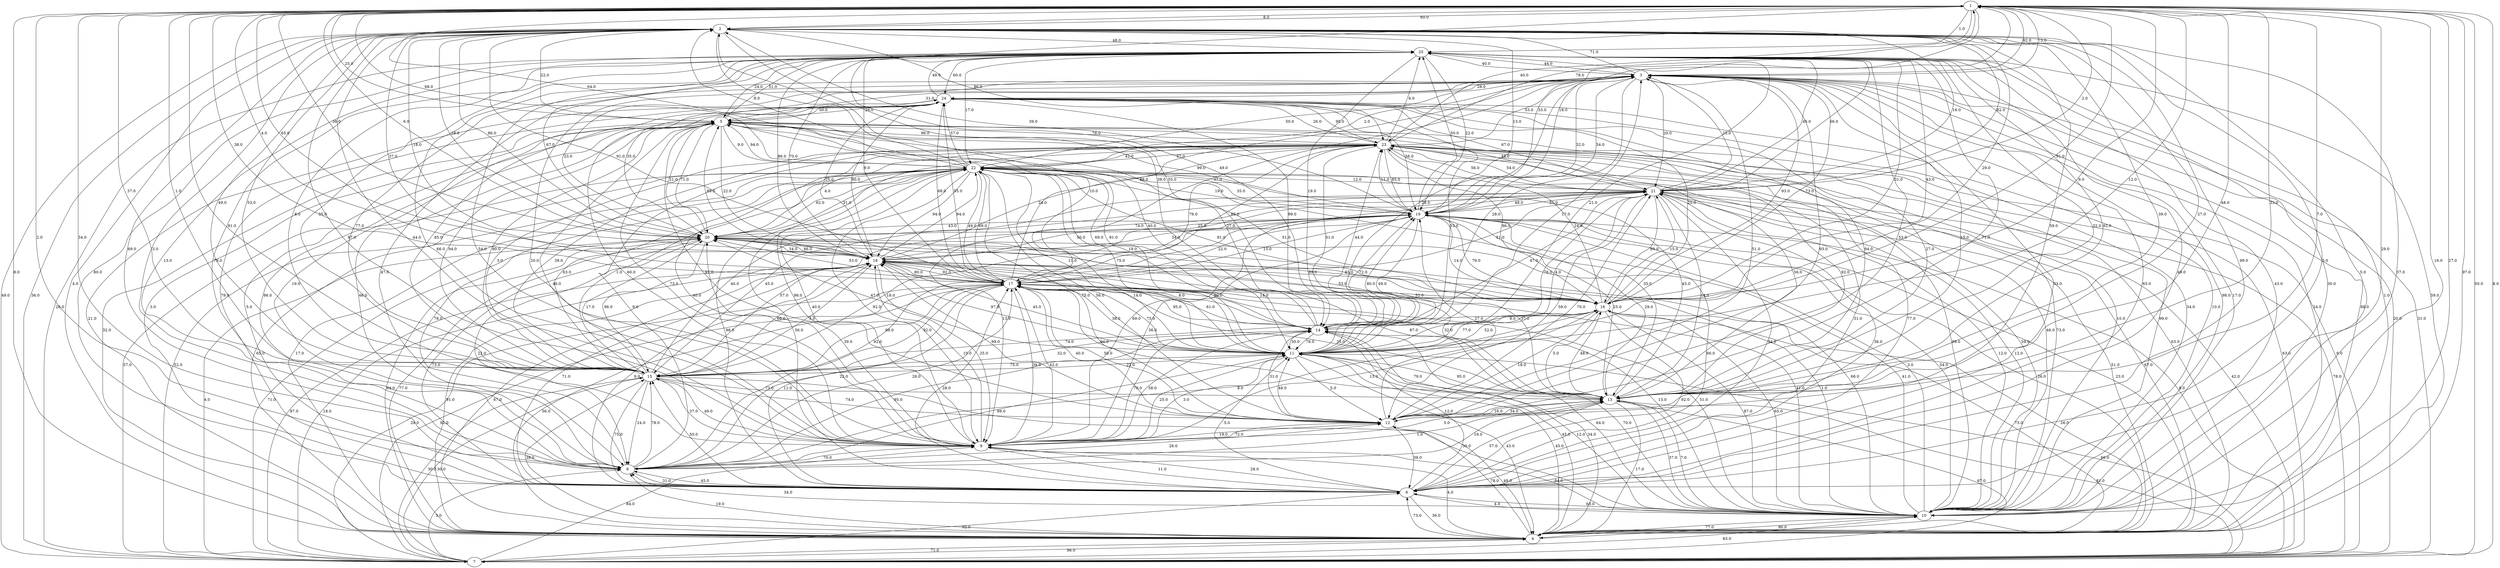 strict digraph G {
  1 [ label="1" ];
  2 [ label="2" ];
  3 [ label="3" ];
  4 [ label="4" ];
  5 [ label="5" ];
  6 [ label="6" ];
  7 [ label="7" ];
  8 [ label="8" ];
  9 [ label="9" ];
  10 [ label="10" ];
  11 [ label="11" ];
  12 [ label="12" ];
  13 [ label="13" ];
  14 [ label="14" ];
  15 [ label="15" ];
  16 [ label="16" ];
  17 [ label="17" ];
  18 [ label="18" ];
  19 [ label="19" ];
  20 [ label="20" ];
  21 [ label="21" ];
  22 [ label="22" ];
  23 [ label="23" ];
  24 [ label="24" ];
  25 [ label="25" ];
  4 -> 22 [ label="17.0" ];
  3 -> 20 [ label="35.0" ];
  18 -> 13 [ label="87.0" ];
  5 -> 25 [ label="51.0" ];
  7 -> 4 [ label="96.0" ];
  12 -> 18 [ label="99.0" ];
  13 -> 17 [ label="35.0" ];
  21 -> 6 [ label="34.0" ];
  9 -> 22 [ label="40.0" ];
  6 -> 2 [ label="3.0" ];
  6 -> 8 [ label="45.0" ];
  25 -> 3 [ label="40.0" ];
  13 -> 2 [ label="27.0" ];
  5 -> 8 [ label="46.0" ];
  12 -> 6 [ label="39.0" ];
  14 -> 17 [ label="61.0" ];
  15 -> 21 [ label="40.0" ];
  13 -> 8 [ label="1.0" ];
  1 -> 2 [ label="60.0" ];
  10 -> 6 [ label="63.0" ];
  2 -> 19 [ label="13.0" ];
  23 -> 19 [ label="85.0" ];
  17 -> 8 [ label="22.0" ];
  23 -> 16 [ label="96.0" ];
  4 -> 11 [ label="45.0" ];
  11 -> 4 [ label="43.0" ];
  22 -> 9 [ label="92.0" ];
  22 -> 21 [ label="12.0" ];
  7 -> 11 [ label="66.0" ];
  18 -> 6 [ label="71.0" ];
  7 -> 18 [ label="18.0" ];
  20 -> 3 [ label="23.0" ];
  15 -> 14 [ label="32.0" ];
  2 -> 20 [ label="86.0" ];
  7 -> 23 [ label="6.0" ];
  24 -> 6 [ label="79.0" ];
  4 -> 16 [ label="26.0" ];
  10 -> 19 [ label="3.0" ];
  2 -> 10 [ label="5.0" ];
  23 -> 5 [ label="76.0" ];
  22 -> 23 [ label="42.0" ];
  10 -> 8 [ label="34.0" ];
  9 -> 12 [ label="72.0" ];
  22 -> 15 [ label="1.0" ];
  25 -> 6 [ label="49.0" ];
  13 -> 24 [ label="27.0" ];
  16 -> 4 [ label="73.0" ];
  4 -> 15 [ label="38.0" ];
  25 -> 4 [ label="1.0" ];
  18 -> 21 [ label="74.0" ];
  17 -> 12 [ label="40.0" ];
  2 -> 15 [ label="53.0" ];
  14 -> 4 [ label="45.0" ];
  22 -> 14 [ label="19.0" ];
  17 -> 2 [ label="37.0" ];
  4 -> 18 [ label="91.0" ];
  11 -> 25 [ label="21.0" ];
  8 -> 17 [ label="26.0" ];
  5 -> 6 [ label="5.0" ];
  12 -> 17 [ label="50.0" ];
  24 -> 25 [ label="49.0" ];
  15 -> 9 [ label="49.0" ];
  21 -> 1 [ label="2.0" ];
  8 -> 2 [ label="3.0" ];
  6 -> 14 [ label="12.0" ];
  18 -> 9 [ label="25.0" ];
  22 -> 16 [ label="51.0" ];
  24 -> 10 [ label="10.0" ];
  17 -> 21 [ label="51.0" ];
  3 -> 11 [ label="28.0" ];
  10 -> 13 [ label="7.0" ];
  7 -> 25 [ label="26.0" ];
  17 -> 1 [ label="38.0" ];
  2 -> 17 [ label="91.0" ];
  15 -> 24 [ label="85.0" ];
  17 -> 15 [ label="98.0" ];
  6 -> 21 [ label="36.0" ];
  24 -> 9 [ label="60.0" ];
  6 -> 1 [ label="29.0" ];
  25 -> 5 [ label="24.0" ];
  8 -> 6 [ label="31.0" ];
  4 -> 19 [ label="26.0" ];
  20 -> 5 [ label="21.0" ];
  19 -> 25 [ label="50.0" ];
  25 -> 15 [ label="35.0" ];
  19 -> 23 [ label="11.0" ];
  12 -> 25 [ label="71.0" ];
  18 -> 19 [ label="50.0" ];
  4 -> 8 [ label="19.0" ];
  7 -> 3 [ label="31.0" ];
  22 -> 24 [ label="57.0" ];
  4 -> 24 [ label="21.0" ];
  10 -> 2 [ label="37.0" ];
  23 -> 7 [ label="63.0" ];
  25 -> 16 [ label="43.0" ];
  3 -> 13 [ label="15.0" ];
  18 -> 10 [ label="1.0" ];
  1 -> 8 [ label="2.0" ];
  8 -> 24 [ label="19.0" ];
  19 -> 17 [ label="22.0" ];
  7 -> 20 [ label="71.0" ];
  10 -> 20 [ label="41.0" ];
  22 -> 11 [ label="11.0" ];
  6 -> 5 [ label="3.0" ];
  22 -> 2 [ label="8.0" ];
  21 -> 23 [ label="54.0" ];
  13 -> 12 [ label="34.0" ];
  4 -> 6 [ label="73.0" ];
  18 -> 24 [ label="80.0" ];
  19 -> 3 [ label="32.0" ];
  15 -> 6 [ label="75.0" ];
  19 -> 16 [ label="14.0" ];
  17 -> 7 [ label="92.0" ];
  4 -> 20 [ label="77.0" ];
  11 -> 9 [ label="3.0" ];
  9 -> 2 [ label="87.0" ];
  3 -> 8 [ label="47.0" ];
  10 -> 16 [ label="65.0" ];
  6 -> 10 [ label="4.0" ];
  18 -> 17 [ label="92.0" ];
  24 -> 13 [ label="94.0" ];
  18 -> 2 [ label="18.0" ];
  10 -> 25 [ label="30.0" ];
  13 -> 19 [ label="29.0" ];
  14 -> 21 [ label="47.0" ];
  11 -> 16 [ label="52.0" ];
  21 -> 2 [ label="82.0" ];
  3 -> 22 [ label="2.0" ];
  8 -> 1 [ label="34.0" ];
  6 -> 23 [ label="77.0" ];
  10 -> 11 [ label="12.0" ];
  10 -> 5 [ label="10.0" ];
  18 -> 4 [ label="67.0" ];
  13 -> 11 [ label="95.0" ];
  21 -> 3 [ label="25.0" ];
  8 -> 23 [ label="9.0" ];
  24 -> 11 [ label="53.0" ];
  22 -> 4 [ label="65.0" ];
  4 -> 21 [ label="51.0" ];
  16 -> 25 [ label="31.0" ];
  2 -> 13 [ label="39.0" ];
  25 -> 17 [ label="9.0" ];
  22 -> 3 [ label="50.0" ];
  4 -> 3 [ label="88.0" ];
  10 -> 18 [ label="41.0" ];
  20 -> 11 [ label="14.0" ];
  14 -> 3 [ label="28.0" ];
  21 -> 7 [ label="42.0" ];
  1 -> 5 [ label="25.0" ];
  3 -> 1 [ label="73.0" ];
  17 -> 10 [ label="13.0" ];
  15 -> 20 [ label="17.0" ];
  8 -> 25 [ label="13.0" ];
  12 -> 14 [ label="31.0" ];
  16 -> 18 [ label="53.0" ];
  14 -> 10 [ label="70.0" ];
  2 -> 21 [ label="16.0" ];
  11 -> 22 [ label="75.0" ];
  5 -> 12 [ label="92.0" ];
  15 -> 13 [ label="73.0" ];
  9 -> 23 [ label="40.0" ];
  3 -> 6 [ label="33.0" ];
  22 -> 5 [ label="94.0" ];
  24 -> 5 [ label="29.0" ];
  13 -> 23 [ label="56.0" ];
  6 -> 9 [ label="28.0" ];
  25 -> 19 [ label="22.0" ];
  7 -> 1 [ label="8.0" ];
  19 -> 11 [ label="49.0" ];
  18 -> 7 [ label="87.0" ];
  25 -> 22 [ label="17.0" ];
  20 -> 1 [ label="38.0" ];
  19 -> 9 [ label="36.0" ];
  14 -> 9 [ label="70.0" ];
  17 -> 6 [ label="11.0" ];
  4 -> 7 [ label="71.0" ];
  2 -> 16 [ label="29.0" ];
  6 -> 20 [ label="73.0" ];
  10 -> 14 [ label="64.0" ];
  17 -> 16 [ label="14.0" ];
  10 -> 22 [ label="99.0" ];
  15 -> 8 [ label="24.0" ];
  8 -> 12 [ label="26.0" ];
  23 -> 3 [ label="53.0" ];
  8 -> 22 [ label="78.0" ];
  11 -> 14 [ label="30.0" ];
  23 -> 18 [ label="24.0" ];
  21 -> 12 [ label="59.0" ];
  20 -> 16 [ label="89.0" ];
  10 -> 21 [ label="12.0" ];
  23 -> 15 [ label="3.0" ];
  23 -> 9 [ label="98.0" ];
  15 -> 5 [ label="90.0" ];
  3 -> 2 [ label="71.0" ];
  11 -> 19 [ label="80.0" ];
  20 -> 10 [ label="66.0" ];
  14 -> 11 [ label="78.0" ];
  19 -> 7 [ label="8.0" ];
  3 -> 25 [ label="44.0" ];
  17 -> 11 [ label="75.0" ];
  9 -> 20 [ label="39.0" ];
  17 -> 19 [ label="15.0" ];
  18 -> 5 [ label="85.0" ];
  15 -> 7 [ label="30.0" ];
  20 -> 23 [ label="4.0" ];
  9 -> 11 [ label="25.0" ];
  1 -> 22 [ label="68.0" ];
  19 -> 1 [ label="18.0" ];
  15 -> 2 [ label="49.0" ];
  17 -> 24 [ label="55.0" ];
  19 -> 4 [ label="23.0" ];
  18 -> 20 [ label="34.0" ];
  19 -> 2 [ label="39.0" ];
  25 -> 14 [ label="19.0" ];
  15 -> 11 [ label="22.0" ];
  1 -> 23 [ label="40.0" ];
  3 -> 10 [ label="98.0" ];
  14 -> 2 [ label="38.0" ];
  19 -> 15 [ label="57.0" ];
  20 -> 15 [ label="96.0" ];
  23 -> 1 [ label="78.0" ];
  7 -> 10 [ label="83.0" ];
  14 -> 23 [ label="44.0" ];
  9 -> 21 [ label="69.0" ];
  22 -> 19 [ label="35.0" ];
  7 -> 22 [ label="52.0" ];
  7 -> 21 [ label="78.0" ];
  4 -> 9 [ label="4.0" ];
  21 -> 15 [ label="45.0" ];
  22 -> 12 [ label="75.0" ];
  16 -> 9 [ label="13.0" ];
  5 -> 18 [ label="22.0" ];
  12 -> 22 [ label="56.0" ];
  17 -> 23 [ label="79.0" ];
  16 -> 21 [ label="15.0" ];
  6 -> 22 [ label="98.0" ];
  8 -> 19 [ label="92.0" ];
  21 -> 11 [ label="4.0" ];
  6 -> 15 [ label="50.0" ];
  8 -> 5 [ label="86.0" ];
  19 -> 21 [ label="48.0" ];
  2 -> 7 [ label="49.0" ];
  9 -> 6 [ label="11.0" ];
  3 -> 19 [ label="34.0" ];
  7 -> 2 [ label="36.0" ];
  6 -> 4 [ label="36.0" ];
  5 -> 24 [ label="50.0" ];
  21 -> 5 [ label="48.0" ];
  16 -> 17 [ label="52.0" ];
  2 -> 6 [ label="99.0" ];
  18 -> 22 [ label="94.0" ];
  25 -> 21 [ label="66.0" ];
  13 -> 4 [ label="17.0" ];
  3 -> 12 [ label="93.0" ];
  24 -> 23 [ label="95.0" ];
  24 -> 19 [ label="56.0" ];
  12 -> 13 [ label="16.0" ];
  11 -> 3 [ label="17.0" ];
  1 -> 14 [ label="49.0" ];
  15 -> 12 [ label="74.0" ];
  15 -> 1 [ label="37.0" ];
  25 -> 10 [ label="43.0" ];
  7 -> 15 [ label="30.0" ];
  5 -> 20 [ label="71.0" ];
  9 -> 5 [ label="73.0" ];
  13 -> 22 [ label="45.0" ];
  12 -> 3 [ label="51.0" ];
  19 -> 10 [ label="54.0" ];
  22 -> 6 [ label="56.0" ];
  4 -> 12 [ label="78.0" ];
  2 -> 23 [ label="86.0" ];
  9 -> 13 [ label="5.0" ];
  23 -> 22 [ label="57.0" ];
  11 -> 13 [ label="79.0" ];
  4 -> 25 [ label="59.0" ];
  5 -> 2 [ label="22.0" ];
  7 -> 13 [ label="81.0" ];
  17 -> 14 [ label="95.0" ];
  1 -> 15 [ label="1.0" ];
  9 -> 18 [ label="10.0" ];
  23 -> 24 [ label="26.0" ];
  2 -> 11 [ label="10.0" ];
  16 -> 22 [ label="81.0" ];
  10 -> 3 [ label="17.0" ];
  3 -> 17 [ label="37.0" ];
  10 -> 1 [ label="27.0" ];
  5 -> 14 [ label="27.0" ];
  8 -> 16 [ label="8.0" ];
  16 -> 3 [ label="93.0" ];
  1 -> 12 [ label="7.0" ];
  1 -> 9 [ label="81.0" ];
  6 -> 18 [ label="9.0" ];
  17 -> 3 [ label="88.0" ];
  1 -> 10 [ label="16.0" ];
  24 -> 17 [ label="68.0" ];
  12 -> 21 [ label="70.0" ];
  6 -> 17 [ label="28.0" ];
  25 -> 9 [ label="66.0" ];
  21 -> 9 [ label="13.0" ];
  16 -> 13 [ label="5.0" ];
  11 -> 17 [ label="38.0" ];
  7 -> 8 [ label="3.0" ];
  25 -> 20 [ label="67.0" ];
  9 -> 15 [ label="37.0" ];
  19 -> 13 [ label="25.0" ];
  17 -> 20 [ label="53.0" ];
  9 -> 8 [ label="70.0" ];
  25 -> 18 [ label="70.0" ];
  1 -> 7 [ label="50.0" ];
  3 -> 4 [ label="24.0" ];
  1 -> 18 [ label="65.0" ];
  1 -> 16 [ label="91.0" ];
  2 -> 4 [ label="4.0" ];
  21 -> 16 [ label="89.0" ];
  14 -> 19 [ label="72.0" ];
  21 -> 25 [ label="45.0" ];
  23 -> 6 [ label="31.0" ];
  19 -> 22 [ label="19.0" ];
  24 -> 18 [ label="25.0" ];
  16 -> 20 [ label="65.0" ];
  14 -> 5 [ label="40.0" ];
  16 -> 11 [ label="77.0" ];
  12 -> 16 [ label="18.0" ];
  16 -> 24 [ label="25.0" ];
  10 -> 24 [ label="34.0" ];
  1 -> 13 [ label="48.0" ];
  8 -> 13 [ label="19.0" ];
  23 -> 21 [ label="56.0" ];
  24 -> 14 [ label="99.0" ];
  21 -> 19 [ label="51.0" ];
  3 -> 21 [ label="20.0" ];
  13 -> 10 [ label="37.0" ];
  12 -> 9 [ label="19.0" ];
  1 -> 19 [ label="33.0" ];
  18 -> 14 [ label="8.0" ];
  3 -> 16 [ label="73.0" ];
  12 -> 19 [ label="27.0" ];
  2 -> 25 [ label="48.0" ];
  3 -> 9 [ label="20.0" ];
  22 -> 20 [ label="62.0" ];
  2 -> 1 [ label="8.0" ];
  17 -> 9 [ label="39.0" ];
  22 -> 13 [ label="35.0" ];
  19 -> 18 [ label="34.0" ];
  23 -> 25 [ label="6.0" ];
  7 -> 9 [ label="84.0" ];
  11 -> 1 [ label="12.0" ];
  9 -> 17 [ label="42.0" ];
  19 -> 20 [ label="43.0" ];
  16 -> 14 [ label="6.0" ];
  20 -> 8 [ label="22.0" ];
  16 -> 6 [ label="92.0" ];
  20 -> 4 [ label="64.0" ];
  15 -> 10 [ label="30.0" ];
  22 -> 10 [ label="59.0" ];
  4 -> 1 [ label="97.0" ];
  2 -> 8 [ label="69.0" ];
  6 -> 13 [ label="57.0" ];
  1 -> 20 [ label="6.0" ];
  23 -> 14 [ label="51.0" ];
  10 -> 17 [ label="51.0" ];
  4 -> 5 [ label="32.0" ];
  11 -> 15 [ label="75.0" ];
  8 -> 14 [ label="95.0" ];
  16 -> 23 [ label="24.0" ];
  17 -> 13 [ label="94.0" ];
  23 -> 10 [ label="46.0" ];
  2 -> 12 [ label="59.0" ];
  2 -> 9 [ label="44.0" ];
  1 -> 25 [ label="1.0" ];
  22 -> 17 [ label="49.0" ];
  23 -> 17 [ label="85.0" ];
  22 -> 1 [ label="64.0" ];
  23 -> 13 [ label="92.0" ];
  6 -> 25 [ label="80.0" ];
  5 -> 9 [ label="46.0" ];
  18 -> 25 [ label="86.0" ];
  20 -> 22 [ label="31.0" ];
  18 -> 15 [ label="66.0" ];
  20 -> 18 [ label="86.0" ];
  9 -> 25 [ label="54.0" ];
  21 -> 10 [ label="12.0" ];
  5 -> 15 [ label="94.0" ];
  16 -> 10 [ label="87.0" ];
  25 -> 13 [ label="32.0" ];
  3 -> 7 [ label="20.0" ];
  11 -> 5 [ label="69.0" ];
  3 -> 15 [ label="77.0" ];
  11 -> 21 [ label="76.0" ];
  12 -> 11 [ label="48.0" ];
  15 -> 18 [ label="3.0" ];
  15 -> 25 [ label="8.0" ];
  13 -> 1 [ label="33.0" ];
  3 -> 24 [ label="28.0" ];
  19 -> 5 [ label="99.0" ];
  14 -> 18 [ label="90.0" ];
  5 -> 10 [ label="99.0" ];
  8 -> 11 [ label="89.0" ];
  16 -> 19 [ label="79.0" ];
  11 -> 20 [ label="47.0" ];
  17 -> 18 [ label="80.0" ];
  1 -> 3 [ label="82.0" ];
  13 -> 16 [ label="48.0" ];
  7 -> 6 [ label="92.0" ];
  13 -> 7 [ label="67.0" ];
  1 -> 4 [ label="8.0" ];
  21 -> 13 [ label="14.0" ];
  24 -> 21 [ label="67.0" ];
  13 -> 18 [ label="32.0" ];
  11 -> 12 [ label="5.0" ];
  20 -> 2 [ label="18.0" ];
  4 -> 23 [ label="63.0" ];
  5 -> 11 [ label="81.0" ];
  15 -> 19 [ label="18.0" ];
  11 -> 18 [ label="97.0" ];
  8 -> 15 [ label="78.0" ];
  10 -> 9 [ label="64.0" ];
  10 -> 23 [ label="73.0" ];
  15 -> 23 [ label="39.0" ];
  20 -> 13 [ label="37.0" ];
  15 -> 22 [ label="63.0" ];
  5 -> 22 [ label="9.0" ];
  12 -> 4 [ label="49.0" ];
  7 -> 17 [ label="29.0" ];
  15 -> 17 [ label="92.0" ];
  6 -> 3 [ label="65.0" ];
  6 -> 11 [ label="5.0" ];
  25 -> 8 [ label="79.0" ];
  22 -> 18 [ label="94.0" ];
  2 -> 14 [ label="55.0" ];
  18 -> 1 [ label="4.0" ];
  5 -> 23 [ label="96.0" ];
  21 -> 4 [ label="67.0" ];
  20 -> 7 [ label="4.0" ];
  6 -> 19 [ label="66.0" ];
  3 -> 5 [ label="31.0" ];
  25 -> 12 [ label="53.0" ];
  15 -> 16 [ label="74.0" ];
  4 -> 10 [ label="90.0" ];
  18 -> 11 [ label="45.0" ];
  13 -> 25 [ label="92.0" ];
  22 -> 7 [ label="57.0" ];
  20 -> 19 [ label="25.0" ];
  4 -> 14 [ label="34.0" ];
  17 -> 22 [ label="69.0" ];
  10 -> 4 [ label="77.0" ];
  1 -> 11 [ label="9.0" ];
  17 -> 4 [ label="56.0" ];
  25 -> 24 [ label="60.0" ];
  9 -> 14 [ label="58.0" ];
}
